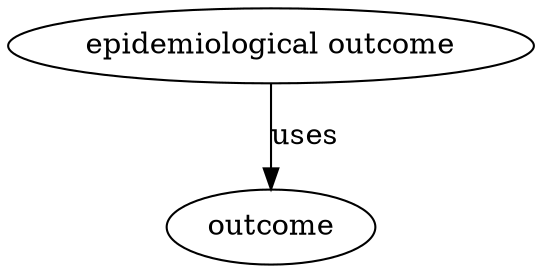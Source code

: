 digraph {
	graph [bb="0,0,201.48,123"];
	node [label="\N"];
	"epidemiological outcome"	[height=0.5,
		label="epidemiological outcome",
		pos="100.74,105",
		width=2.7984];
	outcome	[height=0.5,
		pos="100.74,18",
		width=1.1555];
	"epidemiological outcome" -> outcome	[label=uses,
		lp="112.74,61.5",
		pos="e,100.74,36.175 100.74,86.799 100.74,75.163 100.74,59.548 100.74,46.237"];
}

